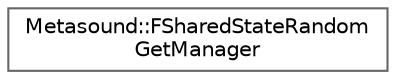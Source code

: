 digraph "Graphical Class Hierarchy"
{
 // INTERACTIVE_SVG=YES
 // LATEX_PDF_SIZE
  bgcolor="transparent";
  edge [fontname=Helvetica,fontsize=10,labelfontname=Helvetica,labelfontsize=10];
  node [fontname=Helvetica,fontsize=10,shape=box,height=0.2,width=0.4];
  rankdir="LR";
  Node0 [id="Node000000",label="Metasound::FSharedStateRandom\lGetManager",height=0.2,width=0.4,color="grey40", fillcolor="white", style="filled",URL="$d1/dfe/classMetasound_1_1FSharedStateRandomGetManager.html",tooltip=" "];
}
